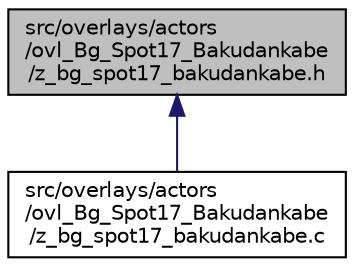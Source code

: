 digraph "src/overlays/actors/ovl_Bg_Spot17_Bakudankabe/z_bg_spot17_bakudankabe.h"
{
 // LATEX_PDF_SIZE
  edge [fontname="Helvetica",fontsize="10",labelfontname="Helvetica",labelfontsize="10"];
  node [fontname="Helvetica",fontsize="10",shape=record];
  Node1 [label="src/overlays/actors\l/ovl_Bg_Spot17_Bakudankabe\l/z_bg_spot17_bakudankabe.h",height=0.2,width=0.4,color="black", fillcolor="grey75", style="filled", fontcolor="black",tooltip=" "];
  Node1 -> Node2 [dir="back",color="midnightblue",fontsize="10",style="solid",fontname="Helvetica"];
  Node2 [label="src/overlays/actors\l/ovl_Bg_Spot17_Bakudankabe\l/z_bg_spot17_bakudankabe.c",height=0.2,width=0.4,color="black", fillcolor="white", style="filled",URL="$db/d88/z__bg__spot17__bakudankabe_8c.html",tooltip=" "];
}

